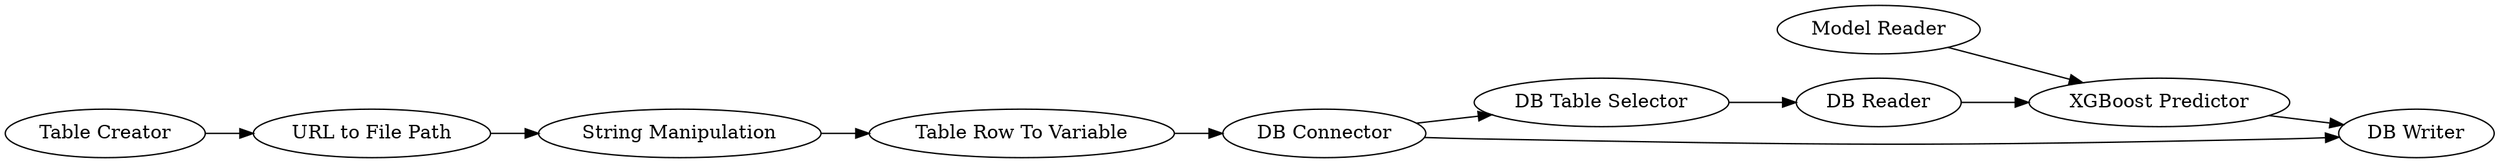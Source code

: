digraph {
	"5509119496213970017_994" [label="Table Row To Variable"]
	"5509119496213970017_992" [label="String Manipulation"]
	"-192961781929394451_999" [label="DB Table Selector"]
	"5509119496213970017_993" [label="Table Creator"]
	"-192961781929394451_2" [label="Model Reader"]
	"5509119496213970017_991" [label="URL to File Path"]
	"-192961781929394451_1001" [label="DB Reader"]
	"-192961781929394451_1000" [label="DB Writer"]
	"-192961781929394451_6" [label="DB Connector"]
	"-192961781929394451_4" [label="XGBoost Predictor"]
	"5509119496213970017_993" -> "5509119496213970017_991"
	"-192961781929394451_6" -> "-192961781929394451_1000"
	"-192961781929394451_1001" -> "-192961781929394451_4"
	"-192961781929394451_4" -> "-192961781929394451_1000"
	"5509119496213970017_994" -> "-192961781929394451_6"
	"-192961781929394451_999" -> "-192961781929394451_1001"
	"5509119496213970017_992" -> "5509119496213970017_994"
	"-192961781929394451_6" -> "-192961781929394451_999"
	"5509119496213970017_991" -> "5509119496213970017_992"
	"-192961781929394451_2" -> "-192961781929394451_4"
	rankdir=LR
}

